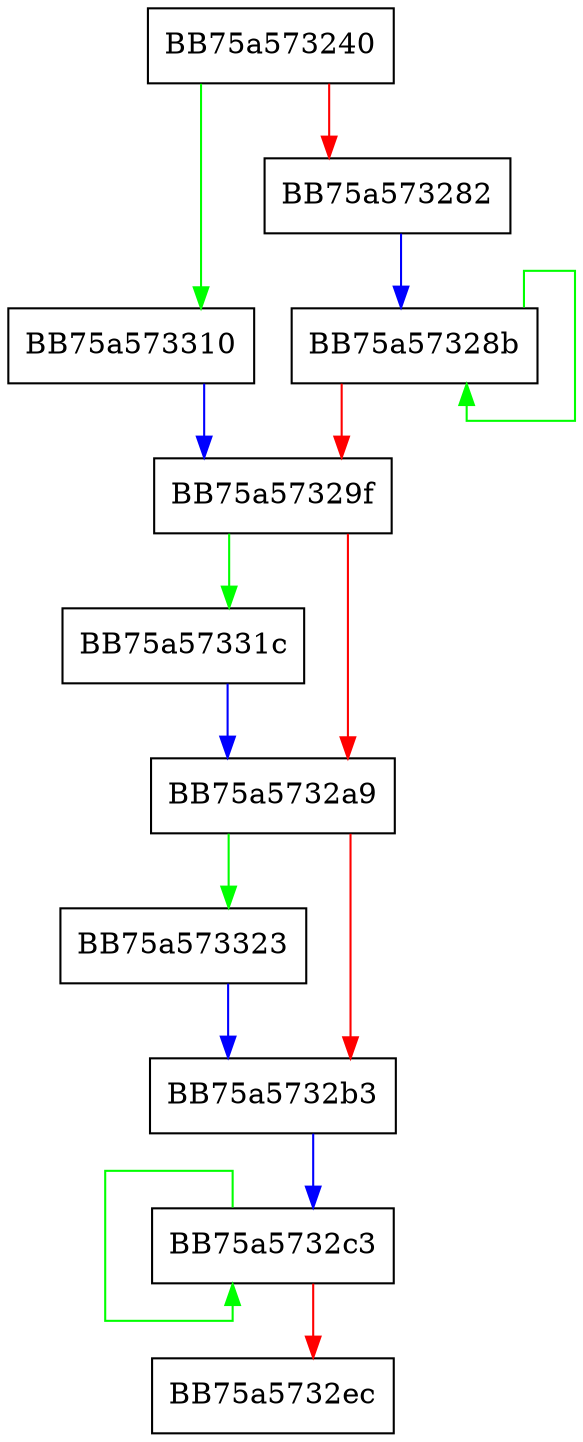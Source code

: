 digraph RpfAPI_LshashDifferenceLong {
  node [shape="box"];
  graph [splines=ortho];
  BB75a573240 -> BB75a573310 [color="green"];
  BB75a573240 -> BB75a573282 [color="red"];
  BB75a573282 -> BB75a57328b [color="blue"];
  BB75a57328b -> BB75a57328b [color="green"];
  BB75a57328b -> BB75a57329f [color="red"];
  BB75a57329f -> BB75a57331c [color="green"];
  BB75a57329f -> BB75a5732a9 [color="red"];
  BB75a5732a9 -> BB75a573323 [color="green"];
  BB75a5732a9 -> BB75a5732b3 [color="red"];
  BB75a5732b3 -> BB75a5732c3 [color="blue"];
  BB75a5732c3 -> BB75a5732c3 [color="green"];
  BB75a5732c3 -> BB75a5732ec [color="red"];
  BB75a573310 -> BB75a57329f [color="blue"];
  BB75a57331c -> BB75a5732a9 [color="blue"];
  BB75a573323 -> BB75a5732b3 [color="blue"];
}